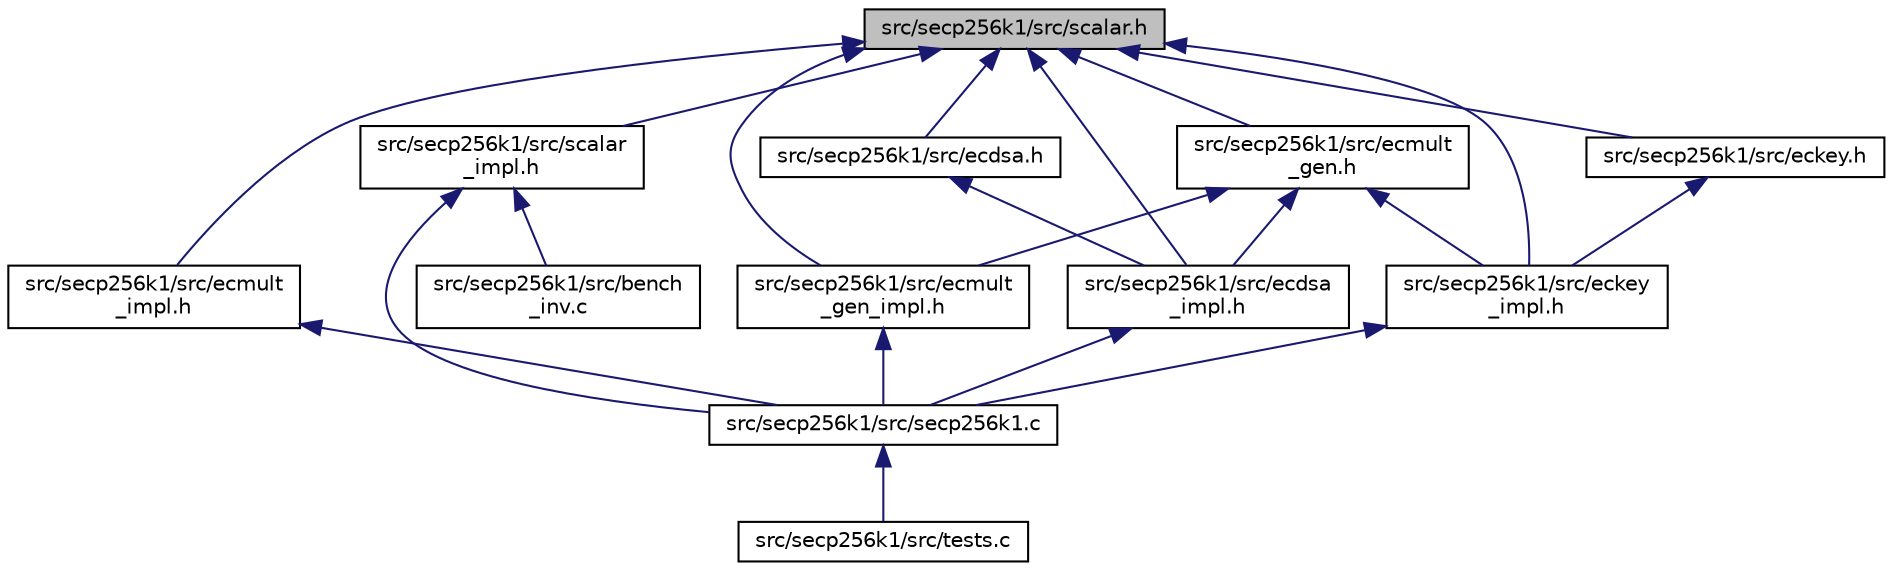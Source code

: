 digraph "src/secp256k1/src/scalar.h"
{
  edge [fontname="Helvetica",fontsize="10",labelfontname="Helvetica",labelfontsize="10"];
  node [fontname="Helvetica",fontsize="10",shape=record];
  Node2 [label="src/secp256k1/src/scalar.h",height=0.2,width=0.4,color="black", fillcolor="grey75", style="filled", fontcolor="black"];
  Node2 -> Node3 [dir="back",color="midnightblue",fontsize="10",style="solid",fontname="Helvetica"];
  Node3 [label="src/secp256k1/src/scalar\l_impl.h",height=0.2,width=0.4,color="black", fillcolor="white", style="filled",URL="$scalar__impl_8h.html"];
  Node3 -> Node4 [dir="back",color="midnightblue",fontsize="10",style="solid",fontname="Helvetica"];
  Node4 [label="src/secp256k1/src/bench\l_inv.c",height=0.2,width=0.4,color="black", fillcolor="white", style="filled",URL="$bench__inv_8c.html"];
  Node3 -> Node5 [dir="back",color="midnightblue",fontsize="10",style="solid",fontname="Helvetica"];
  Node5 [label="src/secp256k1/src/secp256k1.c",height=0.2,width=0.4,color="black", fillcolor="white", style="filled",URL="$secp256k1_8c.html"];
  Node5 -> Node6 [dir="back",color="midnightblue",fontsize="10",style="solid",fontname="Helvetica"];
  Node6 [label="src/secp256k1/src/tests.c",height=0.2,width=0.4,color="black", fillcolor="white", style="filled",URL="$tests_8c.html"];
  Node2 -> Node7 [dir="back",color="midnightblue",fontsize="10",style="solid",fontname="Helvetica"];
  Node7 [label="src/secp256k1/src/ecdsa.h",height=0.2,width=0.4,color="black", fillcolor="white", style="filled",URL="$ecdsa_8h.html"];
  Node7 -> Node8 [dir="back",color="midnightblue",fontsize="10",style="solid",fontname="Helvetica"];
  Node8 [label="src/secp256k1/src/ecdsa\l_impl.h",height=0.2,width=0.4,color="black", fillcolor="white", style="filled",URL="$ecdsa__impl_8h.html"];
  Node8 -> Node5 [dir="back",color="midnightblue",fontsize="10",style="solid",fontname="Helvetica"];
  Node2 -> Node8 [dir="back",color="midnightblue",fontsize="10",style="solid",fontname="Helvetica"];
  Node2 -> Node9 [dir="back",color="midnightblue",fontsize="10",style="solid",fontname="Helvetica"];
  Node9 [label="src/secp256k1/src/ecmult\l_gen.h",height=0.2,width=0.4,color="black", fillcolor="white", style="filled",URL="$ecmult__gen_8h.html"];
  Node9 -> Node8 [dir="back",color="midnightblue",fontsize="10",style="solid",fontname="Helvetica"];
  Node9 -> Node10 [dir="back",color="midnightblue",fontsize="10",style="solid",fontname="Helvetica"];
  Node10 [label="src/secp256k1/src/eckey\l_impl.h",height=0.2,width=0.4,color="black", fillcolor="white", style="filled",URL="$eckey__impl_8h.html"];
  Node10 -> Node5 [dir="back",color="midnightblue",fontsize="10",style="solid",fontname="Helvetica"];
  Node9 -> Node11 [dir="back",color="midnightblue",fontsize="10",style="solid",fontname="Helvetica"];
  Node11 [label="src/secp256k1/src/ecmult\l_gen_impl.h",height=0.2,width=0.4,color="black", fillcolor="white", style="filled",URL="$ecmult__gen__impl_8h.html"];
  Node11 -> Node5 [dir="back",color="midnightblue",fontsize="10",style="solid",fontname="Helvetica"];
  Node2 -> Node12 [dir="back",color="midnightblue",fontsize="10",style="solid",fontname="Helvetica"];
  Node12 [label="src/secp256k1/src/eckey.h",height=0.2,width=0.4,color="black", fillcolor="white", style="filled",URL="$eckey_8h.html"];
  Node12 -> Node10 [dir="back",color="midnightblue",fontsize="10",style="solid",fontname="Helvetica"];
  Node2 -> Node10 [dir="back",color="midnightblue",fontsize="10",style="solid",fontname="Helvetica"];
  Node2 -> Node11 [dir="back",color="midnightblue",fontsize="10",style="solid",fontname="Helvetica"];
  Node2 -> Node13 [dir="back",color="midnightblue",fontsize="10",style="solid",fontname="Helvetica"];
  Node13 [label="src/secp256k1/src/ecmult\l_impl.h",height=0.2,width=0.4,color="black", fillcolor="white", style="filled",URL="$ecmult__impl_8h.html"];
  Node13 -> Node5 [dir="back",color="midnightblue",fontsize="10",style="solid",fontname="Helvetica"];
}
